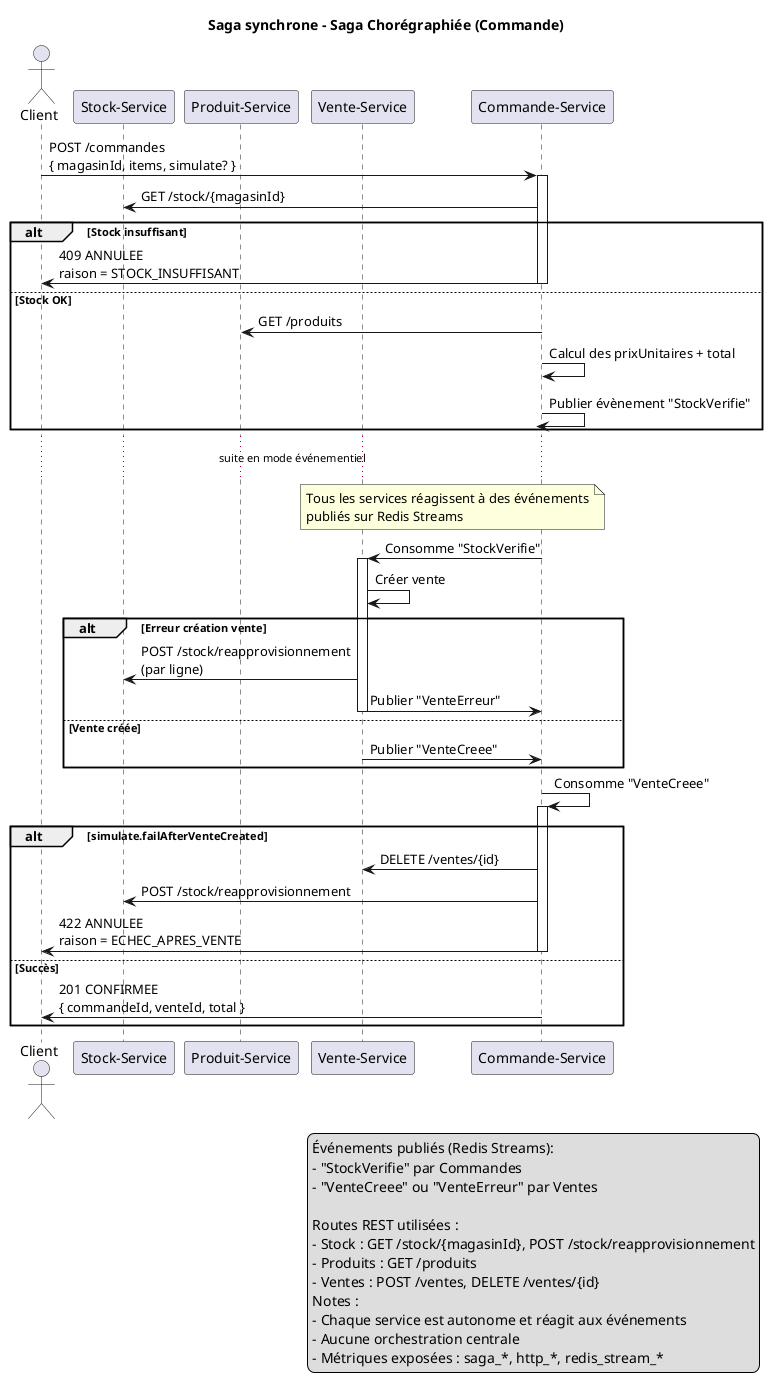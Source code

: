 @startuml
title Saga synchrone – Saga Chorégraphiée (Commande)

actor Client
participant "Stock-Service" as Stock
participant "Produit-Service" as Produits
participant "Vente-Service" as Ventes
participant "Commande-Service" as Commandes

Client -> Commandes: POST /commandes\n{ magasinId, items, simulate? }
activate Commandes
Commandes -> Stock: GET /stock/{magasinId}
alt Stock insuffisant
  Commandes -> Client: 409 ANNULEE\nraison = STOCK_INSUFFISANT
  deactivate Commandes
else Stock OK
  Commandes -> Produits: GET /produits
  Commandes -> Commandes: Calcul des prixUnitaires + total
  Commandes -> Commandes: Publier évènement "StockVerifie"

  deactivate Commandes
end

... suite en mode événementiel ...

note over Commandes, Ventes: Tous les services réagissent à des événements\npubliés sur Redis Streams

Commandes -> Ventes: Consomme "StockVerifie"
activate Ventes
Ventes -> Ventes: Créer vente
alt Erreur création vente
  Ventes -> Stock: POST /stock/reapprovisionnement\n(par ligne)
  Ventes -> Commandes: Publier "VenteErreur"
  deactivate Ventes
else Vente créée
  Ventes -> Commandes: Publier "VenteCreee"
  deactivate Ventes
end

Commandes -> Commandes: Consomme "VenteCreee"
activate Commandes
alt simulate.failAfterVenteCreated
  Commandes -> Ventes: DELETE /ventes/{id}
  Commandes -> Stock: POST /stock/reapprovisionnement
  Commandes -> Client: 422 ANNULEE\nraison = ECHEC_APRES_VENTE
  deactivate Commandes
else Succès
  Commandes -> Client: 201 CONFIRMEE\n{ commandeId, venteId, total }
  deactivate Commandes
end

legend right
Événements publiés (Redis Streams):
- "StockVerifie" par Commandes
- "VenteCreee" ou "VenteErreur" par Ventes

Routes REST utilisées :
- Stock : GET /stock/{magasinId}, POST /stock/reapprovisionnement
- Produits : GET /produits
- Ventes : POST /ventes, DELETE /ventes/{id}
Notes :
- Chaque service est autonome et réagit aux événements
- Aucune orchestration centrale
- Métriques exposées : saga_*, http_*, redis_stream_*
endlegend
@enduml
